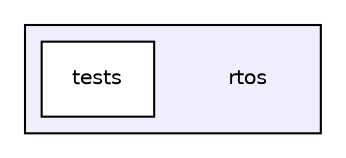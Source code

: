 digraph "rtos" {
  compound=true
  node [ fontsize="10", fontname="Helvetica"];
  edge [ labelfontsize="10", labelfontname="Helvetica"];
  subgraph clusterdir_da9b1fa3a11988e83c393c7410ee9ef9 {
    graph [ bgcolor="#eeeeff", pencolor="black", label="" URL="dir_da9b1fa3a11988e83c393c7410ee9ef9.html"];
    dir_da9b1fa3a11988e83c393c7410ee9ef9 [shape=plaintext label="rtos"];
    dir_2507f2e8d7ff1c2bb69b3865e58670c4 [shape=box label="tests" color="black" fillcolor="white" style="filled" URL="dir_2507f2e8d7ff1c2bb69b3865e58670c4.html"];
  }
}
